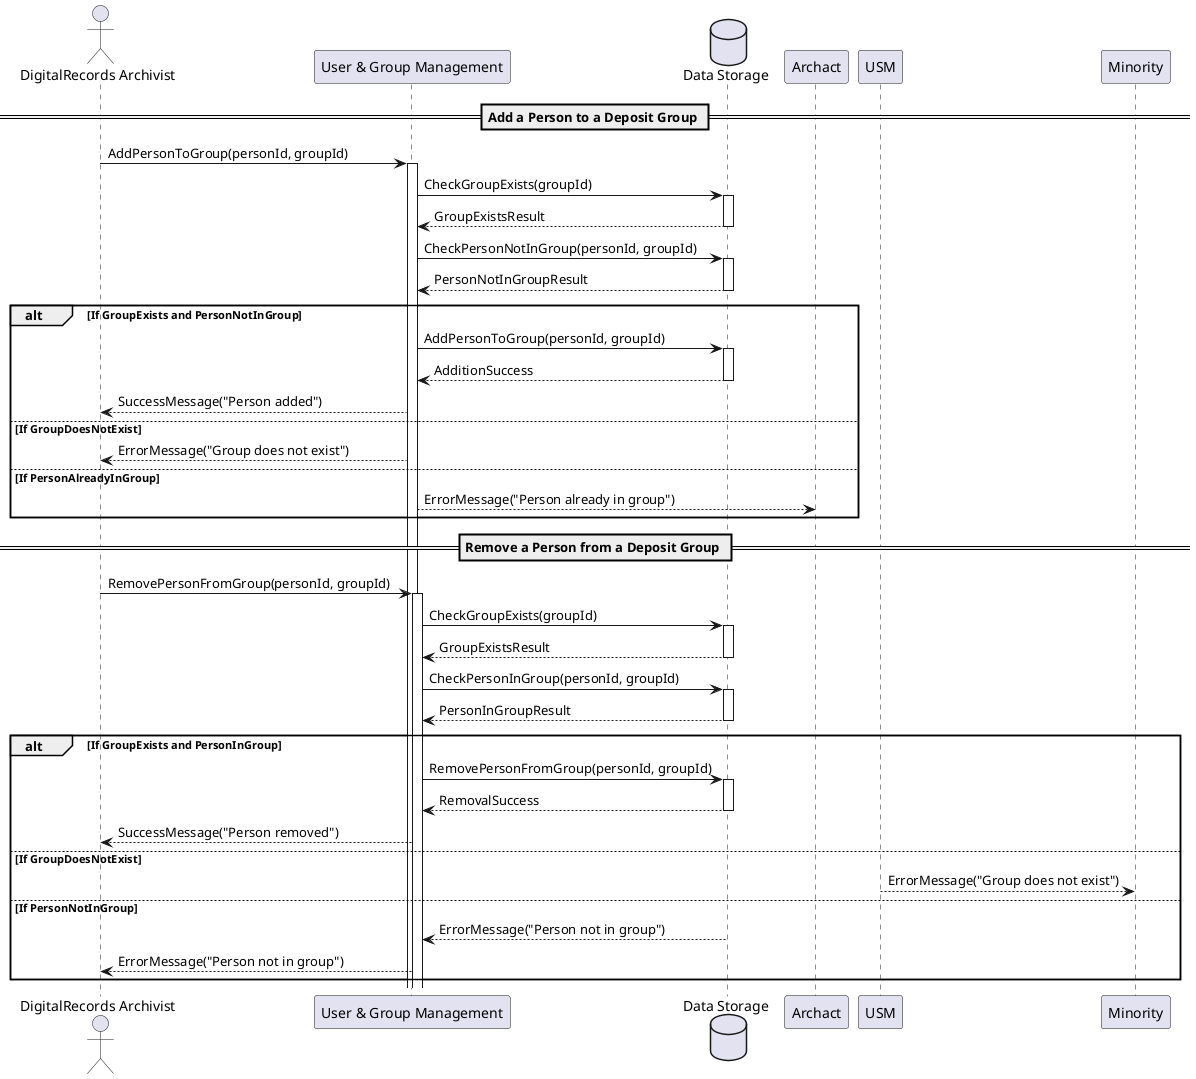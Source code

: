 @startuml
actor Archivist as "DigitalRecords Archivist"
participant "User & Group Management" as UGM
database "Data Storage" as DS

== Add a Person to a Deposit Group ==
Archivist -> UGM : AddPersonToGroup(personId, groupId)
activate UGM
UGM -> DS : CheckGroupExists(groupId)
activate DS
DS --> UGM : GroupExistsResult
deactivate DS

UGM -> DS : CheckPersonNotInGroup(personId, groupId)
activate DS
DS --> UGM : PersonNotInGroupResult
deactivate DS

alt If GroupExists and PersonNotInGroup
    UGM -> DS : AddPersonToGroup(personId, groupId)
    activate DS
    DS --> UGM : AdditionSuccess
    deactivate DS
    UGM --> Archivist : SuccessMessage("Person added")
else If GroupDoesNotExist
    UGM --> Archivist : ErrorMessage("Group does not exist")
else If PersonAlreadyInGroup
    UGM --> Archact: ErrorMessage("Person already in group")
end

== Remove a Person from a Deposit Group ==
Archivist -> UGM : RemovePersonFromGroup(personId, groupId)
activate UGM
UGM -> DS : CheckGroupExists(groupId)
activate DS
DS --> UGM : GroupExistsResult
deactivate DS

UGM -> DS : CheckPersonInGroup(personId, groupId)
activate DS
DS --> UGM : PersonInGroupResult
deactivate DS

alt If GroupExists and PersonInGroup
    UGM -> DS : RemovePersonFromGroup(personId, groupId)
    activate DS
    DS --> UGM : RemovalSuccess
    deactivate DS
    UGM --> Archivist : SuccessMessage("Person removed")
else If GroupDoesNotExist
    USM --> Minority : ErrorMessage("Group does not exist")
else If PersonNotInGroup
    DS --> UGM: ErrorMessage("Person not in group")
    deactivate DS
    UGM --> Archivist : ErrorMessage("Person not in group")
end

@enduml